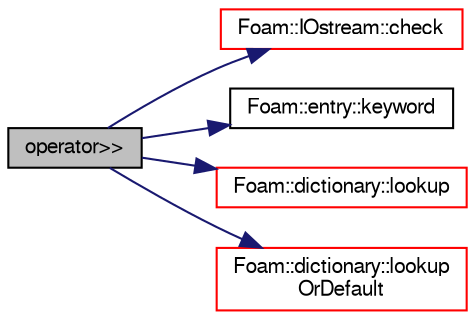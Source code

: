 digraph "operator&gt;&gt;"
{
  bgcolor="transparent";
  edge [fontname="FreeSans",fontsize="10",labelfontname="FreeSans",labelfontsize="10"];
  node [fontname="FreeSans",fontsize="10",shape=record];
  rankdir="LR";
  Node130630 [label="operator\>\>",height=0.2,width=0.4,color="black", fillcolor="grey75", style="filled", fontcolor="black"];
  Node130630 -> Node130631 [color="midnightblue",fontsize="10",style="solid",fontname="FreeSans"];
  Node130631 [label="Foam::IOstream::check",height=0.2,width=0.4,color="red",URL="$a26226.html#a367eb3425fc4e8270e2aa961df8ac8a5",tooltip="Check IOstream status for given operation. "];
  Node130630 -> Node130637 [color="midnightblue",fontsize="10",style="solid",fontname="FreeSans"];
  Node130637 [label="Foam::entry::keyword",height=0.2,width=0.4,color="black",URL="$a26022.html#a524d765e79e84690b9c13f55191b85c7",tooltip="Return keyword. "];
  Node130630 -> Node130680 [color="midnightblue",fontsize="10",style="solid",fontname="FreeSans"];
  Node130680 [label="Foam::dictionary::lookup",height=0.2,width=0.4,color="red",URL="$a26014.html#a6a0727fa523e48977e27348663def509",tooltip="Find and return an entry data stream. "];
  Node130630 -> Node130935 [color="midnightblue",fontsize="10",style="solid",fontname="FreeSans"];
  Node130935 [label="Foam::dictionary::lookup\lOrDefault",height=0.2,width=0.4,color="red",URL="$a26014.html#a69ee064dcc6d649df523e02e5c242922",tooltip="Find and return a T,. "];
}
